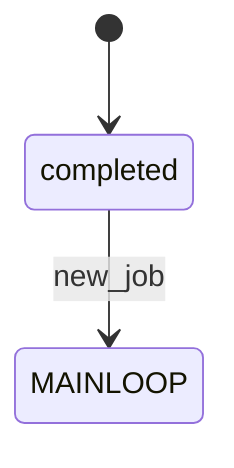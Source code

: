 stateDiagram-v2
    %% Detailed view of COMPLETION

    [*] --> completed

    %% Internal transitions

    %% External composites
    state INITIALIZATION
    state MAINLOOP

    %% Transitions to other composites
    completed --> MAINLOOP : new_job